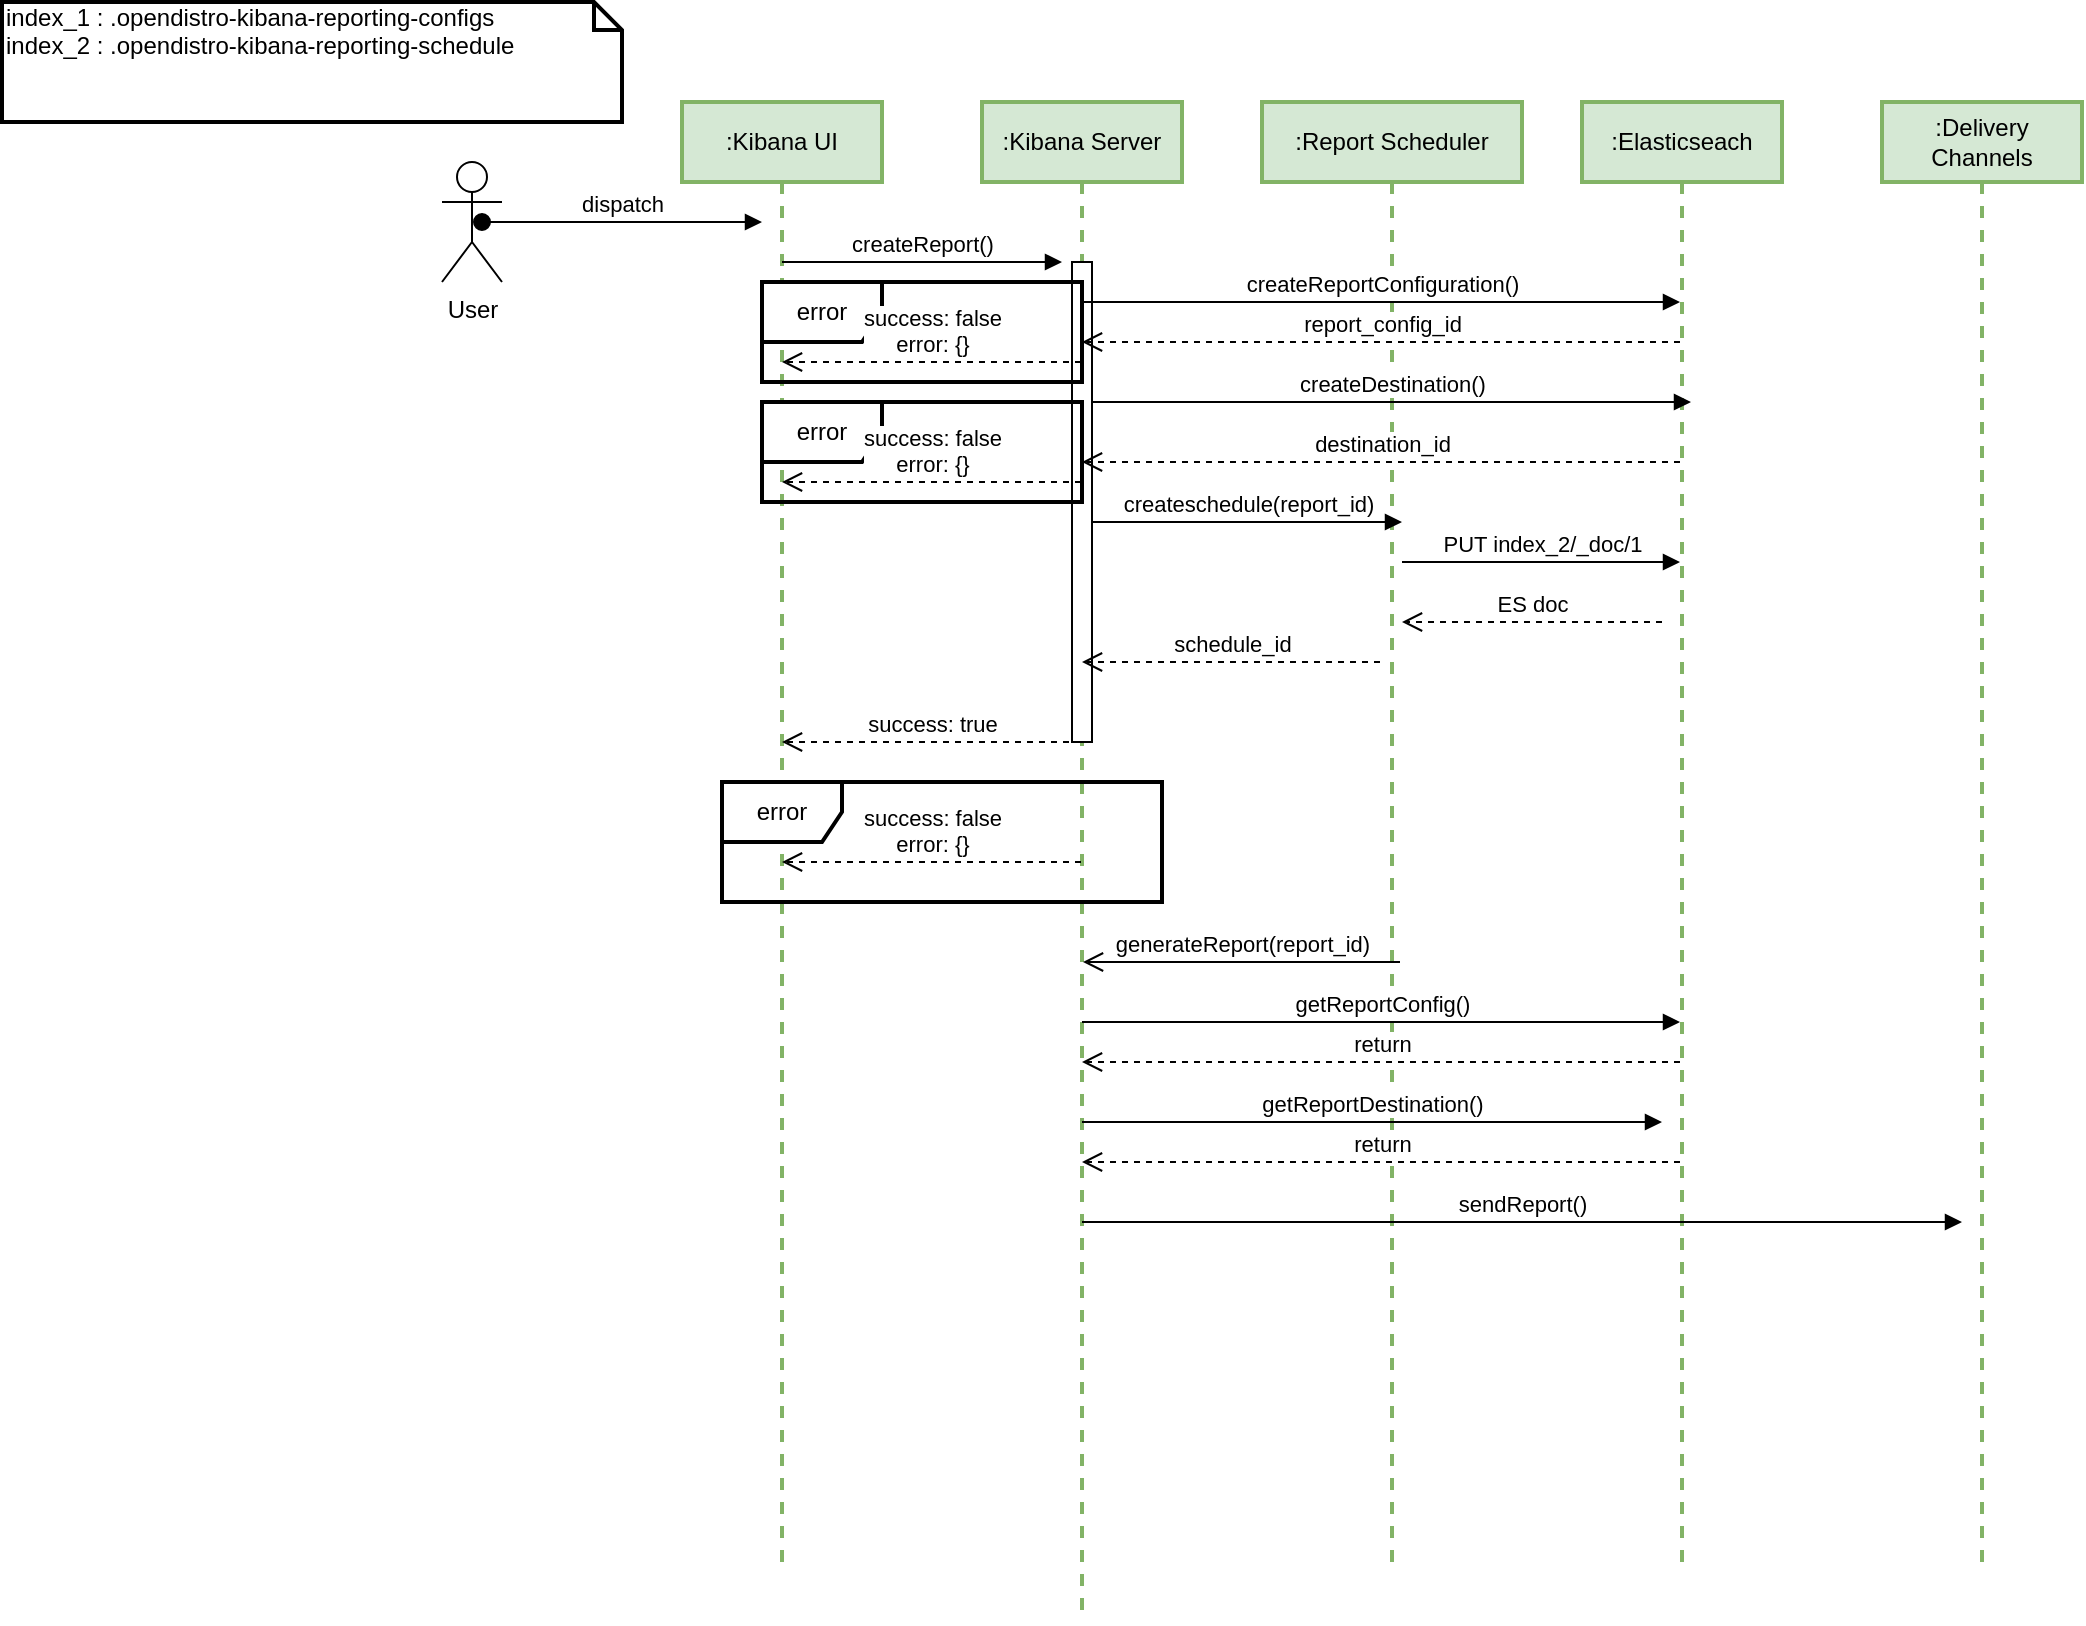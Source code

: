 <mxfile version="12.4.8" type="device"><diagram id="RJo4sPLEIeW8F2_3H-Jp" name="Page-1"><mxGraphModel dx="3166" dy="1105" grid="1" gridSize="10" guides="1" tooltips="1" connect="1" arrows="1" fold="1" page="1" pageScale="1" pageWidth="1100" pageHeight="850" math="0" shadow="0"><root><mxCell id="0"/><mxCell id="1" parent="0"/><mxCell id="sElsFeE5Vvkzx1mpAF7N-1" value=":Kibana UI" style="shape=umlLifeline;perimeter=lifelinePerimeter;whiteSpace=wrap;html=1;container=1;collapsible=0;recursiveResize=0;outlineConnect=0;fillColor=#d5e8d4;strokeColor=#82b366;strokeWidth=2;" vertex="1" parent="1"><mxGeometry x="-520" y="60" width="100" height="730" as="geometry"/></mxCell><mxCell id="sElsFeE5Vvkzx1mpAF7N-23" value="createReport()" style="html=1;verticalAlign=bottom;endArrow=block;" edge="1" parent="sElsFeE5Vvkzx1mpAF7N-1"><mxGeometry width="80" relative="1" as="geometry"><mxPoint x="50" y="80" as="sourcePoint"/><mxPoint x="190" y="80" as="targetPoint"/></mxGeometry></mxCell><mxCell id="sElsFeE5Vvkzx1mpAF7N-2" value=":Elasticseach" style="shape=umlLifeline;perimeter=lifelinePerimeter;whiteSpace=wrap;html=1;container=1;collapsible=0;recursiveResize=0;outlineConnect=0;fillColor=#d5e8d4;strokeColor=#82b366;strokeWidth=2;" vertex="1" parent="1"><mxGeometry x="-70" y="60" width="100" height="730" as="geometry"/></mxCell><mxCell id="sElsFeE5Vvkzx1mpAF7N-3" value=":Report Scheduler" style="shape=umlLifeline;perimeter=lifelinePerimeter;whiteSpace=wrap;html=1;container=1;collapsible=0;recursiveResize=0;outlineConnect=0;fillColor=#d5e8d4;strokeColor=#82b366;strokeWidth=2;" vertex="1" parent="1"><mxGeometry x="-230" y="60" width="130" height="730" as="geometry"/></mxCell><mxCell id="sElsFeE5Vvkzx1mpAF7N-42" value="PUT index_2/_doc/1" style="html=1;verticalAlign=bottom;endArrow=block;" edge="1" parent="sElsFeE5Vvkzx1mpAF7N-3" target="sElsFeE5Vvkzx1mpAF7N-2"><mxGeometry width="80" relative="1" as="geometry"><mxPoint x="70" y="230" as="sourcePoint"/><mxPoint x="150" y="230" as="targetPoint"/></mxGeometry></mxCell><mxCell id="sElsFeE5Vvkzx1mpAF7N-43" value="ES doc" style="html=1;verticalAlign=bottom;endArrow=open;dashed=1;endSize=8;" edge="1" parent="sElsFeE5Vvkzx1mpAF7N-3"><mxGeometry relative="1" as="geometry"><mxPoint x="200" y="260" as="sourcePoint"/><mxPoint x="70" y="260" as="targetPoint"/></mxGeometry></mxCell><mxCell id="sElsFeE5Vvkzx1mpAF7N-4" value=":Kibana Server" style="shape=umlLifeline;perimeter=lifelinePerimeter;whiteSpace=wrap;html=1;container=1;collapsible=0;recursiveResize=0;outlineConnect=0;fillColor=#d5e8d4;strokeColor=#82b366;strokeWidth=2;" vertex="1" parent="1"><mxGeometry x="-370" y="60" width="100" height="760" as="geometry"/></mxCell><mxCell id="sElsFeE5Vvkzx1mpAF7N-22" value="" style="html=1;points=[];perimeter=orthogonalPerimeter;" vertex="1" parent="sElsFeE5Vvkzx1mpAF7N-4"><mxGeometry x="45" y="80" width="10" height="240" as="geometry"/></mxCell><mxCell id="sElsFeE5Vvkzx1mpAF7N-47" value="sendReport()" style="html=1;verticalAlign=bottom;endArrow=block;" edge="1" parent="sElsFeE5Vvkzx1mpAF7N-4"><mxGeometry width="80" relative="1" as="geometry"><mxPoint x="50" y="560" as="sourcePoint"/><mxPoint x="490" y="560" as="targetPoint"/></mxGeometry></mxCell><mxCell id="sElsFeE5Vvkzx1mpAF7N-48" value="getReportConfig()" style="html=1;verticalAlign=bottom;endArrow=block;" edge="1" parent="sElsFeE5Vvkzx1mpAF7N-4" target="sElsFeE5Vvkzx1mpAF7N-2"><mxGeometry width="80" relative="1" as="geometry"><mxPoint x="50" y="460" as="sourcePoint"/><mxPoint x="130" y="460" as="targetPoint"/></mxGeometry></mxCell><mxCell id="sElsFeE5Vvkzx1mpAF7N-49" value="return" style="html=1;verticalAlign=bottom;endArrow=open;dashed=1;endSize=8;" edge="1" parent="sElsFeE5Vvkzx1mpAF7N-4" source="sElsFeE5Vvkzx1mpAF7N-2"><mxGeometry relative="1" as="geometry"><mxPoint x="130" y="480" as="sourcePoint"/><mxPoint x="50" y="480" as="targetPoint"/></mxGeometry></mxCell><mxCell id="sElsFeE5Vvkzx1mpAF7N-50" value="getReportDestination()" style="html=1;verticalAlign=bottom;endArrow=block;" edge="1" parent="sElsFeE5Vvkzx1mpAF7N-4"><mxGeometry width="80" relative="1" as="geometry"><mxPoint x="50" y="510" as="sourcePoint"/><mxPoint x="340" y="510" as="targetPoint"/></mxGeometry></mxCell><mxCell id="sElsFeE5Vvkzx1mpAF7N-51" value="return" style="html=1;verticalAlign=bottom;endArrow=open;dashed=1;endSize=8;" edge="1" parent="sElsFeE5Vvkzx1mpAF7N-4" source="sElsFeE5Vvkzx1mpAF7N-2"><mxGeometry relative="1" as="geometry"><mxPoint x="130" y="530" as="sourcePoint"/><mxPoint x="50" y="530" as="targetPoint"/></mxGeometry></mxCell><mxCell id="sElsFeE5Vvkzx1mpAF7N-5" value=":Delivery Channels" style="shape=umlLifeline;perimeter=lifelinePerimeter;whiteSpace=wrap;html=1;container=1;collapsible=0;recursiveResize=0;outlineConnect=0;fillColor=#d5e8d4;strokeColor=#82b366;strokeWidth=2;" vertex="1" parent="1"><mxGeometry x="80" y="60" width="100" height="730" as="geometry"/></mxCell><mxCell id="sElsFeE5Vvkzx1mpAF7N-6" value="User" style="shape=umlActor;verticalLabelPosition=bottom;labelBackgroundColor=#ffffff;verticalAlign=top;html=1;" vertex="1" parent="1"><mxGeometry x="-640" y="90" width="30" height="60" as="geometry"/></mxCell><mxCell id="sElsFeE5Vvkzx1mpAF7N-9" value="dispatch" style="html=1;verticalAlign=bottom;startArrow=oval;startFill=1;endArrow=block;startSize=8;" edge="1" parent="1"><mxGeometry width="60" relative="1" as="geometry"><mxPoint x="-620" y="120" as="sourcePoint"/><mxPoint x="-480" y="120" as="targetPoint"/></mxGeometry></mxCell><mxCell id="sElsFeE5Vvkzx1mpAF7N-24" value="createReportConfiguration()" style="html=1;verticalAlign=bottom;endArrow=block;" edge="1" parent="1" target="sElsFeE5Vvkzx1mpAF7N-2"><mxGeometry width="80" relative="1" as="geometry"><mxPoint x="-320" y="160" as="sourcePoint"/><mxPoint x="-180" y="160" as="targetPoint"/></mxGeometry></mxCell><mxCell id="sElsFeE5Vvkzx1mpAF7N-25" value="report_config_id" style="html=1;verticalAlign=bottom;endArrow=open;dashed=1;endSize=8;" edge="1" parent="1" source="sElsFeE5Vvkzx1mpAF7N-2"><mxGeometry relative="1" as="geometry"><mxPoint x="-240" y="180" as="sourcePoint"/><mxPoint x="-320" y="180" as="targetPoint"/></mxGeometry></mxCell><mxCell id="sElsFeE5Vvkzx1mpAF7N-26" value="index_1 : .opendistro-kibana-reporting-configs&lt;br&gt;index_2 : .opendistro-kibana-reporting-schedule&amp;nbsp;" style="shape=note;whiteSpace=wrap;html=1;size=14;verticalAlign=top;align=left;spacingTop=-6;strokeWidth=2;" vertex="1" parent="1"><mxGeometry x="-860" y="10" width="310" height="60" as="geometry"/></mxCell><mxCell id="sElsFeE5Vvkzx1mpAF7N-27" value="createDestination()" style="html=1;verticalAlign=bottom;endArrow=block;" edge="1" parent="1"><mxGeometry width="80" relative="1" as="geometry"><mxPoint x="-314.5" y="210" as="sourcePoint"/><mxPoint x="-15.5" y="210" as="targetPoint"/></mxGeometry></mxCell><mxCell id="sElsFeE5Vvkzx1mpAF7N-28" value="destination_id" style="html=1;verticalAlign=bottom;endArrow=open;dashed=1;endSize=8;" edge="1" parent="1"><mxGeometry relative="1" as="geometry"><mxPoint x="-21" y="240" as="sourcePoint"/><mxPoint x="-320" y="240" as="targetPoint"/></mxGeometry></mxCell><mxCell id="sElsFeE5Vvkzx1mpAF7N-29" value="createschedule(report_id)" style="html=1;verticalAlign=bottom;endArrow=block;" edge="1" parent="1"><mxGeometry width="80" relative="1" as="geometry"><mxPoint x="-314.5" y="270" as="sourcePoint"/><mxPoint x="-160" y="270" as="targetPoint"/></mxGeometry></mxCell><mxCell id="sElsFeE5Vvkzx1mpAF7N-30" value="schedule_id" style="html=1;verticalAlign=bottom;endArrow=open;dashed=1;endSize=8;" edge="1" parent="1"><mxGeometry relative="1" as="geometry"><mxPoint x="-171" y="340" as="sourcePoint"/><mxPoint x="-320" y="340" as="targetPoint"/></mxGeometry></mxCell><mxCell id="sElsFeE5Vvkzx1mpAF7N-31" value="success: true" style="html=1;verticalAlign=bottom;endArrow=open;dashed=1;endSize=8;" edge="1" parent="1"><mxGeometry relative="1" as="geometry"><mxPoint x="-320.5" y="380" as="sourcePoint"/><mxPoint x="-470" y="380" as="targetPoint"/></mxGeometry></mxCell><mxCell id="sElsFeE5Vvkzx1mpAF7N-32" value="error" style="shape=umlFrame;whiteSpace=wrap;html=1;strokeWidth=2;" vertex="1" parent="1"><mxGeometry x="-500" y="400" width="220" height="60" as="geometry"/></mxCell><mxCell id="sElsFeE5Vvkzx1mpAF7N-34" value="success: false&lt;br&gt;error: {}" style="html=1;verticalAlign=bottom;endArrow=open;dashed=1;endSize=8;" edge="1" parent="1"><mxGeometry relative="1" as="geometry"><mxPoint x="-320.5" y="440" as="sourcePoint"/><mxPoint x="-470" y="440" as="targetPoint"/></mxGeometry></mxCell><mxCell id="sElsFeE5Vvkzx1mpAF7N-35" value="error" style="shape=umlFrame;whiteSpace=wrap;html=1;strokeWidth=2;" vertex="1" parent="1"><mxGeometry x="-480" y="150" width="160" height="50" as="geometry"/></mxCell><mxCell id="sElsFeE5Vvkzx1mpAF7N-36" value="error" style="shape=umlFrame;whiteSpace=wrap;html=1;strokeWidth=2;" vertex="1" parent="1"><mxGeometry x="-480" y="210" width="160" height="50" as="geometry"/></mxCell><mxCell id="sElsFeE5Vvkzx1mpAF7N-37" value="success: false&lt;br&gt;error: {}" style="html=1;verticalAlign=bottom;endArrow=open;dashed=1;endSize=8;" edge="1" parent="1"><mxGeometry relative="1" as="geometry"><mxPoint x="-320.5" y="250" as="sourcePoint"/><mxPoint x="-470" y="250" as="targetPoint"/></mxGeometry></mxCell><mxCell id="sElsFeE5Vvkzx1mpAF7N-38" value="success: false&lt;br&gt;error: {}" style="html=1;verticalAlign=bottom;endArrow=open;dashed=1;endSize=8;" edge="1" parent="1"><mxGeometry relative="1" as="geometry"><mxPoint x="-320.5" y="190" as="sourcePoint"/><mxPoint x="-470" y="190" as="targetPoint"/></mxGeometry></mxCell><mxCell id="sElsFeE5Vvkzx1mpAF7N-46" value="generateReport(report_id)" style="html=1;verticalAlign=bottom;endArrow=open;endSize=8;" edge="1" parent="1" target="sElsFeE5Vvkzx1mpAF7N-4"><mxGeometry relative="1" as="geometry"><mxPoint x="-161" y="490" as="sourcePoint"/><mxPoint x="-310" y="490" as="targetPoint"/></mxGeometry></mxCell></root></mxGraphModel></diagram></mxfile>